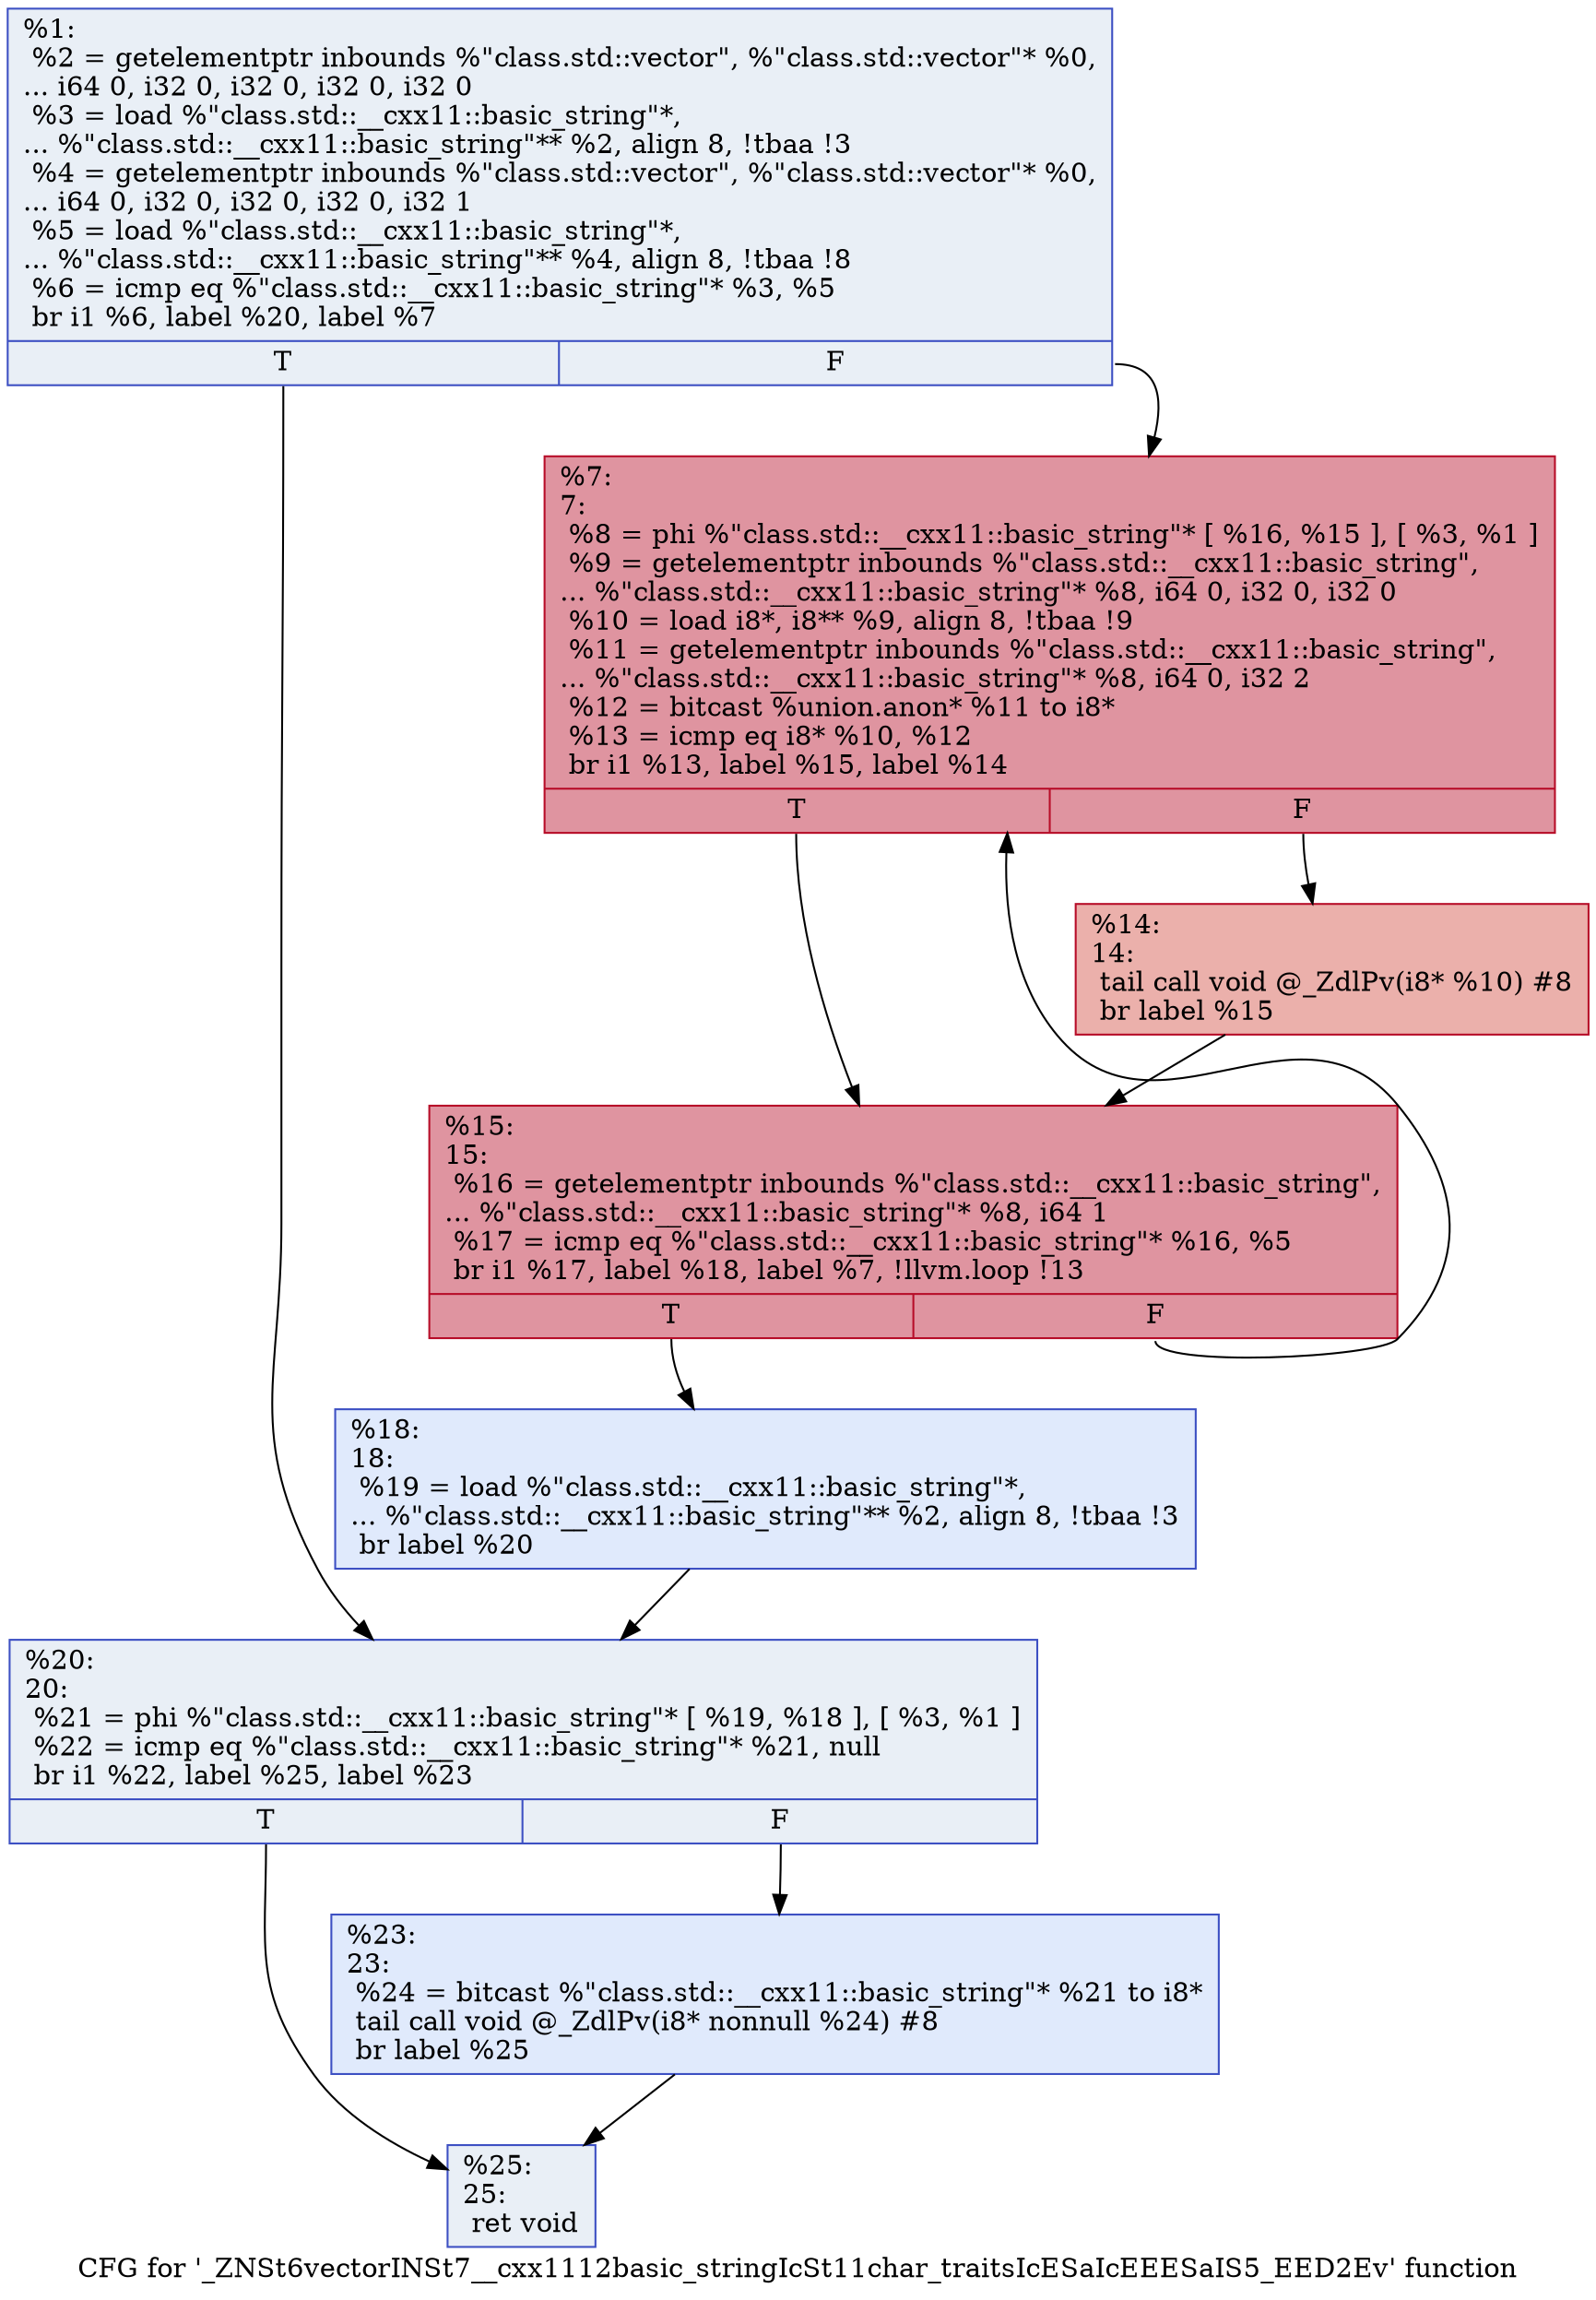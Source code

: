 digraph "CFG for '_ZNSt6vectorINSt7__cxx1112basic_stringIcSt11char_traitsIcESaIcEEESaIS5_EED2Ev' function" {
	label="CFG for '_ZNSt6vectorINSt7__cxx1112basic_stringIcSt11char_traitsIcESaIcEEESaIS5_EED2Ev' function";

	Node0x56477f6caed0 [shape=record,color="#3d50c3ff", style=filled, fillcolor="#cedaeb70",label="{%1:\l  %2 = getelementptr inbounds %\"class.std::vector\", %\"class.std::vector\"* %0,\l... i64 0, i32 0, i32 0, i32 0, i32 0\l  %3 = load %\"class.std::__cxx11::basic_string\"*,\l... %\"class.std::__cxx11::basic_string\"** %2, align 8, !tbaa !3\l  %4 = getelementptr inbounds %\"class.std::vector\", %\"class.std::vector\"* %0,\l... i64 0, i32 0, i32 0, i32 0, i32 1\l  %5 = load %\"class.std::__cxx11::basic_string\"*,\l... %\"class.std::__cxx11::basic_string\"** %4, align 8, !tbaa !8\l  %6 = icmp eq %\"class.std::__cxx11::basic_string\"* %3, %5\l  br i1 %6, label %20, label %7\l|{<s0>T|<s1>F}}"];
	Node0x56477f6caed0:s0 -> Node0x56477f6cb310;
	Node0x56477f6caed0:s1 -> Node0x56477f6cb360;
	Node0x56477f6cb360 [shape=record,color="#b70d28ff", style=filled, fillcolor="#b70d2870",label="{%7:\l7:                                                \l  %8 = phi %\"class.std::__cxx11::basic_string\"* [ %16, %15 ], [ %3, %1 ]\l  %9 = getelementptr inbounds %\"class.std::__cxx11::basic_string\",\l... %\"class.std::__cxx11::basic_string\"* %8, i64 0, i32 0, i32 0\l  %10 = load i8*, i8** %9, align 8, !tbaa !9\l  %11 = getelementptr inbounds %\"class.std::__cxx11::basic_string\",\l... %\"class.std::__cxx11::basic_string\"* %8, i64 0, i32 2\l  %12 = bitcast %union.anon* %11 to i8*\l  %13 = icmp eq i8* %10, %12\l  br i1 %13, label %15, label %14\l|{<s0>T|<s1>F}}"];
	Node0x56477f6cb360:s0 -> Node0x56477f6cb460;
	Node0x56477f6cb360:s1 -> Node0x56477f6cb250;
	Node0x56477f6cb250 [shape=record,color="#b70d28ff", style=filled, fillcolor="#d24b4070",label="{%14:\l14:                                               \l  tail call void @_ZdlPv(i8* %10) #8\l  br label %15\l}"];
	Node0x56477f6cb250 -> Node0x56477f6cb460;
	Node0x56477f6cb460 [shape=record,color="#b70d28ff", style=filled, fillcolor="#b70d2870",label="{%15:\l15:                                               \l  %16 = getelementptr inbounds %\"class.std::__cxx11::basic_string\",\l... %\"class.std::__cxx11::basic_string\"* %8, i64 1\l  %17 = icmp eq %\"class.std::__cxx11::basic_string\"* %16, %5\l  br i1 %17, label %18, label %7, !llvm.loop !13\l|{<s0>T|<s1>F}}"];
	Node0x56477f6cb460:s0 -> Node0x56477f6cbbf0;
	Node0x56477f6cb460:s1 -> Node0x56477f6cb360;
	Node0x56477f6cbbf0 [shape=record,color="#3d50c3ff", style=filled, fillcolor="#b9d0f970",label="{%18:\l18:                                               \l  %19 = load %\"class.std::__cxx11::basic_string\"*,\l... %\"class.std::__cxx11::basic_string\"** %2, align 8, !tbaa !3\l  br label %20\l}"];
	Node0x56477f6cbbf0 -> Node0x56477f6cb310;
	Node0x56477f6cb310 [shape=record,color="#3d50c3ff", style=filled, fillcolor="#cedaeb70",label="{%20:\l20:                                               \l  %21 = phi %\"class.std::__cxx11::basic_string\"* [ %19, %18 ], [ %3, %1 ]\l  %22 = icmp eq %\"class.std::__cxx11::basic_string\"* %21, null\l  br i1 %22, label %25, label %23\l|{<s0>T|<s1>F}}"];
	Node0x56477f6cb310:s0 -> Node0x56477f6cc560;
	Node0x56477f6cb310:s1 -> Node0x56477f6cc5b0;
	Node0x56477f6cc5b0 [shape=record,color="#3d50c3ff", style=filled, fillcolor="#b9d0f970",label="{%23:\l23:                                               \l  %24 = bitcast %\"class.std::__cxx11::basic_string\"* %21 to i8*\l  tail call void @_ZdlPv(i8* nonnull %24) #8\l  br label %25\l}"];
	Node0x56477f6cc5b0 -> Node0x56477f6cc560;
	Node0x56477f6cc560 [shape=record,color="#3d50c3ff", style=filled, fillcolor="#cedaeb70",label="{%25:\l25:                                               \l  ret void\l}"];
}
